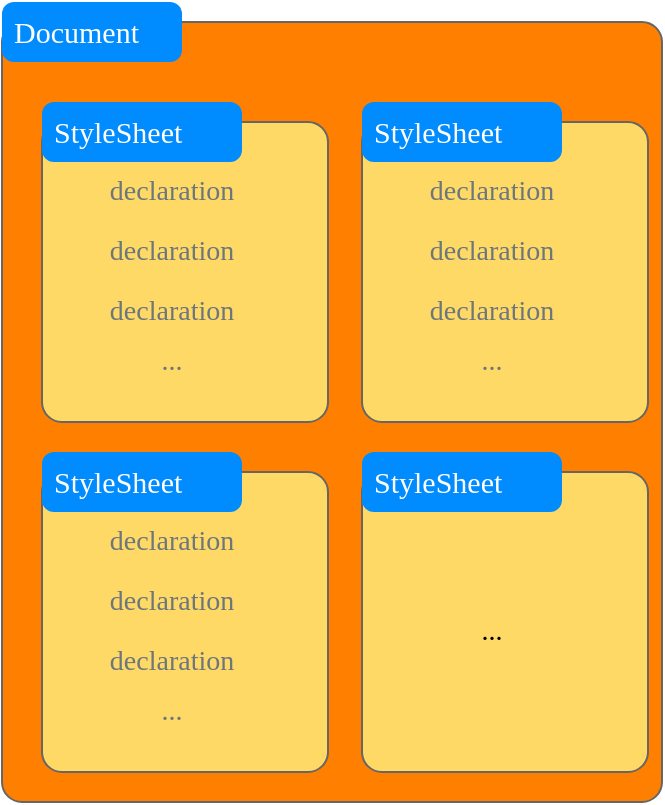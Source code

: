 <mxfile version="13.10.4" type="device"><diagram id="0wx18t2QLsKemsbyFppJ" name="Page-1"><mxGraphModel dx="1422" dy="665" grid="1" gridSize="10" guides="1" tooltips="1" connect="1" arrows="1" fold="1" page="1" pageScale="1" pageWidth="827" pageHeight="1169" math="0" shadow="0"><root><mxCell id="0"/><mxCell id="ikauwl3_PiIylOtO0G5N-12" value="Untitled Layer" parent="0"/><mxCell id="ikauwl3_PiIylOtO0G5N-35" value="" style="shape=mxgraph.mockup.containers.marginRect;rectMarginTop=10;strokeColor=#666666;strokeWidth=1;dashed=0;rounded=1;arcSize=5;recursiveResize=0;fontFamily=Comic Sans MS;fontSize=18;fillColor=#FF7F00;" vertex="1" parent="ikauwl3_PiIylOtO0G5N-12"><mxGeometry x="210" y="170" width="330" height="400" as="geometry"/></mxCell><mxCell id="ikauwl3_PiIylOtO0G5N-36" value="Document" style="shape=rect;strokeColor=none;fillColor=#008cff;strokeWidth=1;dashed=0;rounded=1;arcSize=20;fontColor=#ffffff;fontSize=15;spacing=2;spacingTop=-2;align=left;autosize=1;spacingLeft=4;resizeWidth=0;resizeHeight=0;perimeter=none;fontFamily=Comic Sans MS;" vertex="1" parent="ikauwl3_PiIylOtO0G5N-35"><mxGeometry width="90" height="30" as="geometry"/></mxCell><mxCell id="ikauwl3_PiIylOtO0G5N-38" value="" style="shape=mxgraph.mockup.containers.marginRect;rectMarginTop=10;strokeColor=#666666;strokeWidth=1;dashed=0;rounded=1;arcSize=5;recursiveResize=0;fontFamily=Comic Sans MS;fontSize=18;fillColor=#FFD966;" vertex="1" parent="ikauwl3_PiIylOtO0G5N-35"><mxGeometry x="20" y="50" width="143" height="160" as="geometry"/></mxCell><mxCell id="ikauwl3_PiIylOtO0G5N-39" value="StyleSheet" style="shape=rect;strokeColor=none;fillColor=#008cff;strokeWidth=1;dashed=0;rounded=1;arcSize=20;fontColor=#ffffff;fontSize=15;spacing=2;spacingTop=-2;align=left;autosize=1;spacingLeft=4;resizeWidth=0;resizeHeight=0;perimeter=none;fontFamily=Comic Sans MS;" vertex="1" parent="ikauwl3_PiIylOtO0G5N-38"><mxGeometry width="100" height="30" as="geometry"/></mxCell><mxCell id="ikauwl3_PiIylOtO0G5N-63" value="" style="html=1;shadow=0;dashed=0;shape=mxgraph.bootstrap.rrect;rSize=5;html=1;whiteSpace=wrap;fontColor=#000000;fontSize=14;fontFamily=Comic Sans MS;textDirection=ltr;labelPosition=center;verticalLabelPosition=middle;align=center;verticalAlign=middle;labelBackgroundColor=#FFD966;fillColor=#FFD966;strokeColor=none;" vertex="1" parent="ikauwl3_PiIylOtO0G5N-38"><mxGeometry x="20" y="30" width="90" height="120" as="geometry"/></mxCell><mxCell id="ikauwl3_PiIylOtO0G5N-64" value="declaration" style="html=1;shadow=0;dashed=0;shape=mxgraph.bootstrap.topButton;rSize=5;strokeColor=inherit;fontColor=#6C767D;perimeter=none;whiteSpace=wrap;resizeWidth=1;align=center;spacing=10;fontSize=14;fontFamily=Comic Sans MS;textDirection=ltr;labelPosition=center;verticalLabelPosition=middle;verticalAlign=middle;labelBackgroundColor=#FFD966;fillColor=#FFD966;" vertex="1" parent="ikauwl3_PiIylOtO0G5N-63"><mxGeometry width="90" height="30" relative="1" as="geometry"/></mxCell><mxCell id="ikauwl3_PiIylOtO0G5N-65" value="&lt;span style=&quot;color: rgb(108, 118, 125); font-size: 14px;&quot;&gt;declaration&lt;/span&gt;" style="strokeColor=inherit;fillColor=inherit;gradientColor=inherit;fontColor=inherit;html=1;shadow=0;dashed=0;perimeter=none;whiteSpace=wrap;resizeWidth=1;align=center;spacing=10;fontSize=14;fontFamily=Comic Sans MS;textDirection=ltr;labelPosition=center;verticalLabelPosition=middle;verticalAlign=middle;labelBackgroundColor=#FFD966;" vertex="1" parent="ikauwl3_PiIylOtO0G5N-63"><mxGeometry width="90" height="30" relative="1" as="geometry"><mxPoint y="30" as="offset"/></mxGeometry></mxCell><mxCell id="ikauwl3_PiIylOtO0G5N-66" value="&lt;span style=&quot;color: rgb(108, 118, 125); font-size: 14px;&quot;&gt;declaration&lt;/span&gt;" style="strokeColor=inherit;fillColor=inherit;gradientColor=inherit;fontColor=inherit;html=1;shadow=0;dashed=0;perimeter=none;whiteSpace=wrap;resizeWidth=1;align=center;spacing=10;fontSize=14;fontFamily=Comic Sans MS;textDirection=ltr;labelPosition=center;verticalLabelPosition=middle;verticalAlign=middle;labelBackgroundColor=#FFD966;" vertex="1" parent="ikauwl3_PiIylOtO0G5N-63"><mxGeometry width="90" height="30" relative="1" as="geometry"><mxPoint y="60" as="offset"/></mxGeometry></mxCell><mxCell id="ikauwl3_PiIylOtO0G5N-67" value="&lt;span style=&quot;color: rgb(108 , 118 , 125) ; font-size: 14px&quot;&gt;...&lt;/span&gt;" style="strokeColor=inherit;fillColor=inherit;gradientColor=inherit;fontColor=inherit;html=1;shadow=0;dashed=0;perimeter=none;whiteSpace=wrap;resizeWidth=1;align=center;spacing=10;fontSize=14;fontFamily=Comic Sans MS;textDirection=ltr;labelPosition=center;verticalLabelPosition=middle;verticalAlign=middle;labelBackgroundColor=#FFD966;" vertex="1" parent="ikauwl3_PiIylOtO0G5N-63"><mxGeometry y="90" width="90" height="20" as="geometry"/></mxCell><mxCell id="ikauwl3_PiIylOtO0G5N-68" value="" style="shape=mxgraph.mockup.containers.marginRect;rectMarginTop=10;strokeColor=#666666;strokeWidth=1;dashed=0;rounded=1;arcSize=5;recursiveResize=0;fontFamily=Comic Sans MS;fontSize=18;fillColor=#FFD966;" vertex="1" parent="ikauwl3_PiIylOtO0G5N-35"><mxGeometry x="180" y="50" width="143" height="160" as="geometry"/></mxCell><mxCell id="ikauwl3_PiIylOtO0G5N-69" value="StyleSheet" style="shape=rect;strokeColor=none;fillColor=#008cff;strokeWidth=1;dashed=0;rounded=1;arcSize=20;fontColor=#ffffff;fontSize=15;spacing=2;spacingTop=-2;align=left;autosize=1;spacingLeft=4;resizeWidth=0;resizeHeight=0;perimeter=none;fontFamily=Comic Sans MS;" vertex="1" parent="ikauwl3_PiIylOtO0G5N-68"><mxGeometry width="100" height="30" as="geometry"/></mxCell><mxCell id="ikauwl3_PiIylOtO0G5N-70" value="" style="html=1;shadow=0;dashed=0;shape=mxgraph.bootstrap.rrect;rSize=5;html=1;whiteSpace=wrap;fontColor=#000000;fontSize=14;fontFamily=Comic Sans MS;textDirection=ltr;labelPosition=center;verticalLabelPosition=middle;align=center;verticalAlign=middle;labelBackgroundColor=#FFD966;fillColor=#FFD966;strokeColor=none;" vertex="1" parent="ikauwl3_PiIylOtO0G5N-68"><mxGeometry x="20" y="30" width="90" height="120" as="geometry"/></mxCell><mxCell id="ikauwl3_PiIylOtO0G5N-71" value="declaration" style="html=1;shadow=0;dashed=0;shape=mxgraph.bootstrap.topButton;rSize=5;strokeColor=inherit;fontColor=#6C767D;perimeter=none;whiteSpace=wrap;resizeWidth=1;align=center;spacing=10;fontSize=14;fontFamily=Comic Sans MS;textDirection=ltr;labelPosition=center;verticalLabelPosition=middle;verticalAlign=middle;labelBackgroundColor=#FFD966;fillColor=#FFD966;" vertex="1" parent="ikauwl3_PiIylOtO0G5N-70"><mxGeometry width="90" height="30" relative="1" as="geometry"/></mxCell><mxCell id="ikauwl3_PiIylOtO0G5N-72" value="&lt;span style=&quot;color: rgb(108, 118, 125); font-size: 14px;&quot;&gt;declaration&lt;/span&gt;" style="strokeColor=inherit;fillColor=inherit;gradientColor=inherit;fontColor=inherit;html=1;shadow=0;dashed=0;perimeter=none;whiteSpace=wrap;resizeWidth=1;align=center;spacing=10;fontSize=14;fontFamily=Comic Sans MS;textDirection=ltr;labelPosition=center;verticalLabelPosition=middle;verticalAlign=middle;labelBackgroundColor=#FFD966;" vertex="1" parent="ikauwl3_PiIylOtO0G5N-70"><mxGeometry width="90" height="30" relative="1" as="geometry"><mxPoint y="30" as="offset"/></mxGeometry></mxCell><mxCell id="ikauwl3_PiIylOtO0G5N-73" value="&lt;span style=&quot;color: rgb(108, 118, 125); font-size: 14px;&quot;&gt;declaration&lt;/span&gt;" style="strokeColor=inherit;fillColor=inherit;gradientColor=inherit;fontColor=inherit;html=1;shadow=0;dashed=0;perimeter=none;whiteSpace=wrap;resizeWidth=1;align=center;spacing=10;fontSize=14;fontFamily=Comic Sans MS;textDirection=ltr;labelPosition=center;verticalLabelPosition=middle;verticalAlign=middle;labelBackgroundColor=#FFD966;" vertex="1" parent="ikauwl3_PiIylOtO0G5N-70"><mxGeometry width="90" height="30" relative="1" as="geometry"><mxPoint y="60" as="offset"/></mxGeometry></mxCell><mxCell id="ikauwl3_PiIylOtO0G5N-74" value="&lt;span style=&quot;color: rgb(108 , 118 , 125) ; font-size: 14px&quot;&gt;...&lt;/span&gt;" style="strokeColor=inherit;fillColor=inherit;gradientColor=inherit;fontColor=inherit;html=1;shadow=0;dashed=0;perimeter=none;whiteSpace=wrap;resizeWidth=1;align=center;spacing=10;fontSize=14;fontFamily=Comic Sans MS;textDirection=ltr;labelPosition=center;verticalLabelPosition=middle;verticalAlign=middle;labelBackgroundColor=#FFD966;" vertex="1" parent="ikauwl3_PiIylOtO0G5N-70"><mxGeometry y="90" width="90" height="20" as="geometry"/></mxCell><mxCell id="ikauwl3_PiIylOtO0G5N-75" value="" style="shape=mxgraph.mockup.containers.marginRect;rectMarginTop=10;strokeColor=#666666;strokeWidth=1;dashed=0;rounded=1;arcSize=5;recursiveResize=0;fontFamily=Comic Sans MS;fontSize=18;fillColor=#FFD966;" vertex="1" parent="ikauwl3_PiIylOtO0G5N-35"><mxGeometry x="20" y="225" width="143" height="160" as="geometry"/></mxCell><mxCell id="ikauwl3_PiIylOtO0G5N-76" value="StyleSheet" style="shape=rect;strokeColor=none;fillColor=#008cff;strokeWidth=1;dashed=0;rounded=1;arcSize=20;fontColor=#ffffff;fontSize=15;spacing=2;spacingTop=-2;align=left;autosize=1;spacingLeft=4;resizeWidth=0;resizeHeight=0;perimeter=none;fontFamily=Comic Sans MS;" vertex="1" parent="ikauwl3_PiIylOtO0G5N-75"><mxGeometry width="100" height="30" as="geometry"/></mxCell><mxCell id="ikauwl3_PiIylOtO0G5N-77" value="" style="html=1;shadow=0;dashed=0;shape=mxgraph.bootstrap.rrect;rSize=5;html=1;whiteSpace=wrap;fontColor=#000000;fontSize=14;fontFamily=Comic Sans MS;textDirection=ltr;labelPosition=center;verticalLabelPosition=middle;align=center;verticalAlign=middle;labelBackgroundColor=#FFD966;fillColor=#FFD966;strokeColor=none;" vertex="1" parent="ikauwl3_PiIylOtO0G5N-75"><mxGeometry x="20" y="30" width="90" height="120" as="geometry"/></mxCell><mxCell id="ikauwl3_PiIylOtO0G5N-78" value="declaration" style="html=1;shadow=0;dashed=0;shape=mxgraph.bootstrap.topButton;rSize=5;strokeColor=inherit;fontColor=#6C767D;perimeter=none;whiteSpace=wrap;resizeWidth=1;align=center;spacing=10;fontSize=14;fontFamily=Comic Sans MS;textDirection=ltr;labelPosition=center;verticalLabelPosition=middle;verticalAlign=middle;labelBackgroundColor=#FFD966;fillColor=#FFD966;" vertex="1" parent="ikauwl3_PiIylOtO0G5N-77"><mxGeometry width="90" height="30" relative="1" as="geometry"/></mxCell><mxCell id="ikauwl3_PiIylOtO0G5N-79" value="&lt;span style=&quot;color: rgb(108, 118, 125); font-size: 14px;&quot;&gt;declaration&lt;/span&gt;" style="strokeColor=inherit;fillColor=inherit;gradientColor=inherit;fontColor=inherit;html=1;shadow=0;dashed=0;perimeter=none;whiteSpace=wrap;resizeWidth=1;align=center;spacing=10;fontSize=14;fontFamily=Comic Sans MS;textDirection=ltr;labelPosition=center;verticalLabelPosition=middle;verticalAlign=middle;labelBackgroundColor=#FFD966;" vertex="1" parent="ikauwl3_PiIylOtO0G5N-77"><mxGeometry width="90" height="30" relative="1" as="geometry"><mxPoint y="30" as="offset"/></mxGeometry></mxCell><mxCell id="ikauwl3_PiIylOtO0G5N-80" value="&lt;span style=&quot;color: rgb(108, 118, 125); font-size: 14px;&quot;&gt;declaration&lt;/span&gt;" style="strokeColor=inherit;fillColor=inherit;gradientColor=inherit;fontColor=inherit;html=1;shadow=0;dashed=0;perimeter=none;whiteSpace=wrap;resizeWidth=1;align=center;spacing=10;fontSize=14;fontFamily=Comic Sans MS;textDirection=ltr;labelPosition=center;verticalLabelPosition=middle;verticalAlign=middle;labelBackgroundColor=#FFD966;" vertex="1" parent="ikauwl3_PiIylOtO0G5N-77"><mxGeometry width="90" height="30" relative="1" as="geometry"><mxPoint y="60" as="offset"/></mxGeometry></mxCell><mxCell id="ikauwl3_PiIylOtO0G5N-81" value="&lt;span style=&quot;color: rgb(108 , 118 , 125) ; font-size: 14px&quot;&gt;...&lt;/span&gt;" style="strokeColor=inherit;fillColor=inherit;gradientColor=inherit;fontColor=inherit;html=1;shadow=0;dashed=0;perimeter=none;whiteSpace=wrap;resizeWidth=1;align=center;spacing=10;fontSize=14;fontFamily=Comic Sans MS;textDirection=ltr;labelPosition=center;verticalLabelPosition=middle;verticalAlign=middle;labelBackgroundColor=#FFD966;" vertex="1" parent="ikauwl3_PiIylOtO0G5N-77"><mxGeometry y="90" width="90" height="20" as="geometry"/></mxCell><mxCell id="ikauwl3_PiIylOtO0G5N-82" value="" style="shape=mxgraph.mockup.containers.marginRect;rectMarginTop=10;strokeColor=#666666;strokeWidth=1;dashed=0;rounded=1;arcSize=5;recursiveResize=0;fontFamily=Comic Sans MS;fontSize=18;fillColor=#FFD966;" vertex="1" parent="ikauwl3_PiIylOtO0G5N-35"><mxGeometry x="180" y="225" width="143" height="160" as="geometry"/></mxCell><mxCell id="ikauwl3_PiIylOtO0G5N-83" value="StyleSheet" style="shape=rect;strokeColor=none;fillColor=#008cff;strokeWidth=1;dashed=0;rounded=1;arcSize=20;fontColor=#ffffff;fontSize=15;spacing=2;spacingTop=-2;align=left;autosize=1;spacingLeft=4;resizeWidth=0;resizeHeight=0;perimeter=none;fontFamily=Comic Sans MS;" vertex="1" parent="ikauwl3_PiIylOtO0G5N-82"><mxGeometry width="100" height="30" as="geometry"/></mxCell><mxCell id="ikauwl3_PiIylOtO0G5N-84" value="..." style="html=1;shadow=0;dashed=0;shape=mxgraph.bootstrap.rrect;rSize=5;html=1;whiteSpace=wrap;fontColor=#000000;fontSize=14;fontFamily=Comic Sans MS;textDirection=ltr;labelPosition=center;verticalLabelPosition=middle;align=center;verticalAlign=middle;labelBackgroundColor=#FFD966;fillColor=#FFD966;strokeColor=none;" vertex="1" parent="ikauwl3_PiIylOtO0G5N-82"><mxGeometry x="20" y="30" width="90" height="120" as="geometry"/></mxCell><mxCell id="1" parent="0"/></root></mxGraphModel></diagram></mxfile>